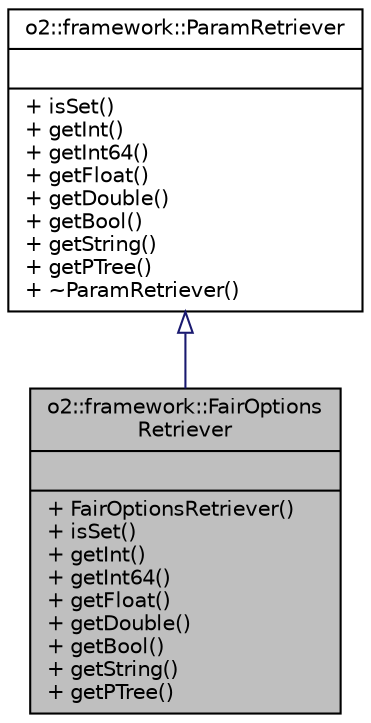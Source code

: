 digraph "o2::framework::FairOptionsRetriever"
{
 // INTERACTIVE_SVG=YES
  bgcolor="transparent";
  edge [fontname="Helvetica",fontsize="10",labelfontname="Helvetica",labelfontsize="10"];
  node [fontname="Helvetica",fontsize="10",shape=record];
  Node0 [label="{o2::framework::FairOptions\lRetriever\n||+ FairOptionsRetriever()\l+ isSet()\l+ getInt()\l+ getInt64()\l+ getFloat()\l+ getDouble()\l+ getBool()\l+ getString()\l+ getPTree()\l}",height=0.2,width=0.4,color="black", fillcolor="grey75", style="filled", fontcolor="black"];
  Node1 -> Node0 [dir="back",color="midnightblue",fontsize="10",style="solid",arrowtail="onormal",fontname="Helvetica"];
  Node1 [label="{o2::framework::ParamRetriever\n||+ isSet()\l+ getInt()\l+ getInt64()\l+ getFloat()\l+ getDouble()\l+ getBool()\l+ getString()\l+ getPTree()\l+ ~ParamRetriever()\l}",height=0.2,width=0.4,color="black",URL="$dc/dfd/classo2_1_1framework_1_1ParamRetriever.html"];
}
